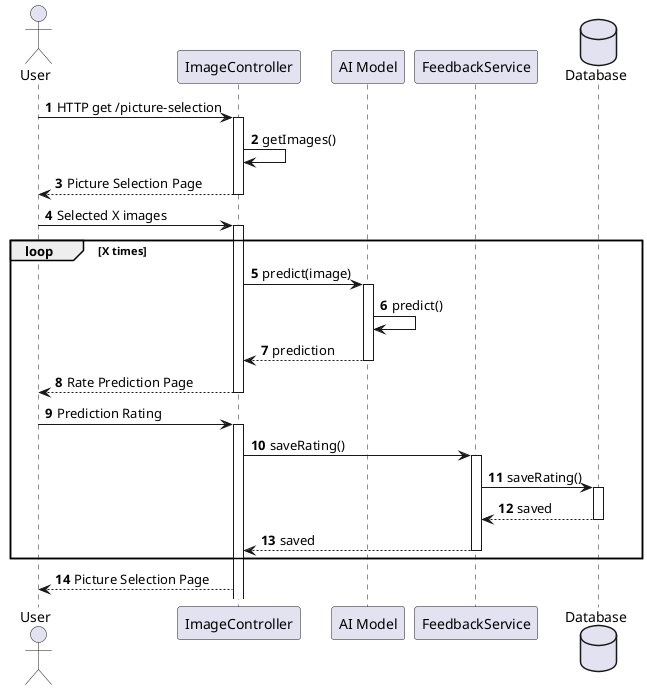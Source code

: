 @startuml Select Birds Sequence Diagram

autonumber

actor User as U
participant ImageController as IC
participant "AI Model" as AI
participant FeedbackService as FS
database Database as DB

U -> IC: HTTP get /picture-selection
activate IC
IC -> IC : getImages()
IC --> U : Picture Selection Page
deactivate IC

U -> IC: Selected X images
activate IC
loop X times

    IC -> AI: predict(image)
    activate AI
    AI -> AI: predict()
    AI --> IC: prediction
    deactivate AI
    IC --> U: Rate Prediction Page
    deactivate IC
    U -> IC: Prediction Rating
    activate IC
    IC -> FS: saveRating()
    activate FS
    FS -> DB: saveRating()
    activate DB
    DB --> FS: saved
    deactivate DB
    FS --> IC: saved
    deactivate FS
end

    IC --> U: Picture Selection Page

@enduml

